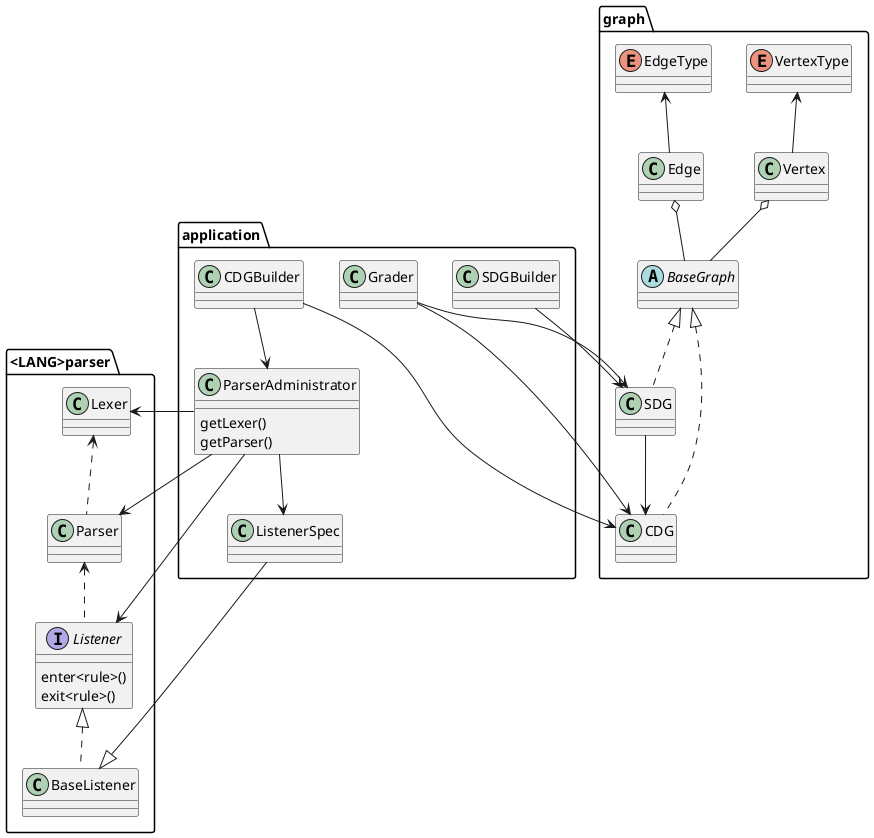 @startuml

package "<LANG>parser" {
Lexer    <..  Parser
Parser   <..  Listener
Listener <|.. BaseListener

Class Parser {

}
Class Lexer {

}


Interface Listener {
    enter<rule>()
    exit<rule>()
}

Class BaseListener {
}

}

package "graph" {
Edge   o-- BaseGraph
Vertex o-- BaseGraph
BaseGraph <|.. CDG
BaseGraph <|.. SDG
VertexType <-- Vertex
EdgeType <-- Edge
SDG --> CDG

abstract Class BaseGraph
Class Vertex
Class Edge
Class CDG
Class SDG
enum VertexType
enum EdgeType

}


package "application" {
ParserAdministrator --> Lexer
ParserAdministrator --> Parser
ParserAdministrator --> Listener
ParserAdministrator --> ListenerSpec
CDGBuilder --> ParserAdministrator
CDGBuilder --> CDG
SDGBuilder --> SDG
BaseListener <|-- ListenerSpec
Grader --> SDG
Grader --> CDG

Class CDGBuilder
Class SDGBuilder
Class Grader

Class ParserAdministrator {
    getLexer()
    getParser()
}
Class ListenerSpec {
}

}


@enduml